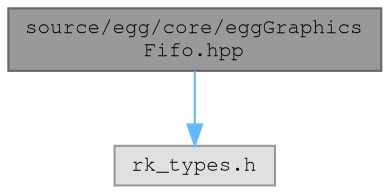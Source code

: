 digraph "source/egg/core/eggGraphicsFifo.hpp"
{
 // LATEX_PDF_SIZE
  bgcolor="transparent";
  edge [fontname=FreeMono,fontsize=10,labelfontname=FreeMono,labelfontsize=10];
  node [fontname=FreeMono,fontsize=10,shape=box,height=0.2,width=0.4];
  Node1 [label="source/egg/core/eggGraphics\lFifo.hpp",height=0.2,width=0.4,color="gray40", fillcolor="grey60", style="filled", fontcolor="black",tooltip="Contains code for the GraphicsFifo wrapper."];
  Node1 -> Node2 [color="steelblue1",style="solid"];
  Node2 [label="rk_types.h",height=0.2,width=0.4,color="grey60", fillcolor="#E0E0E0", style="filled",tooltip=" "];
}
